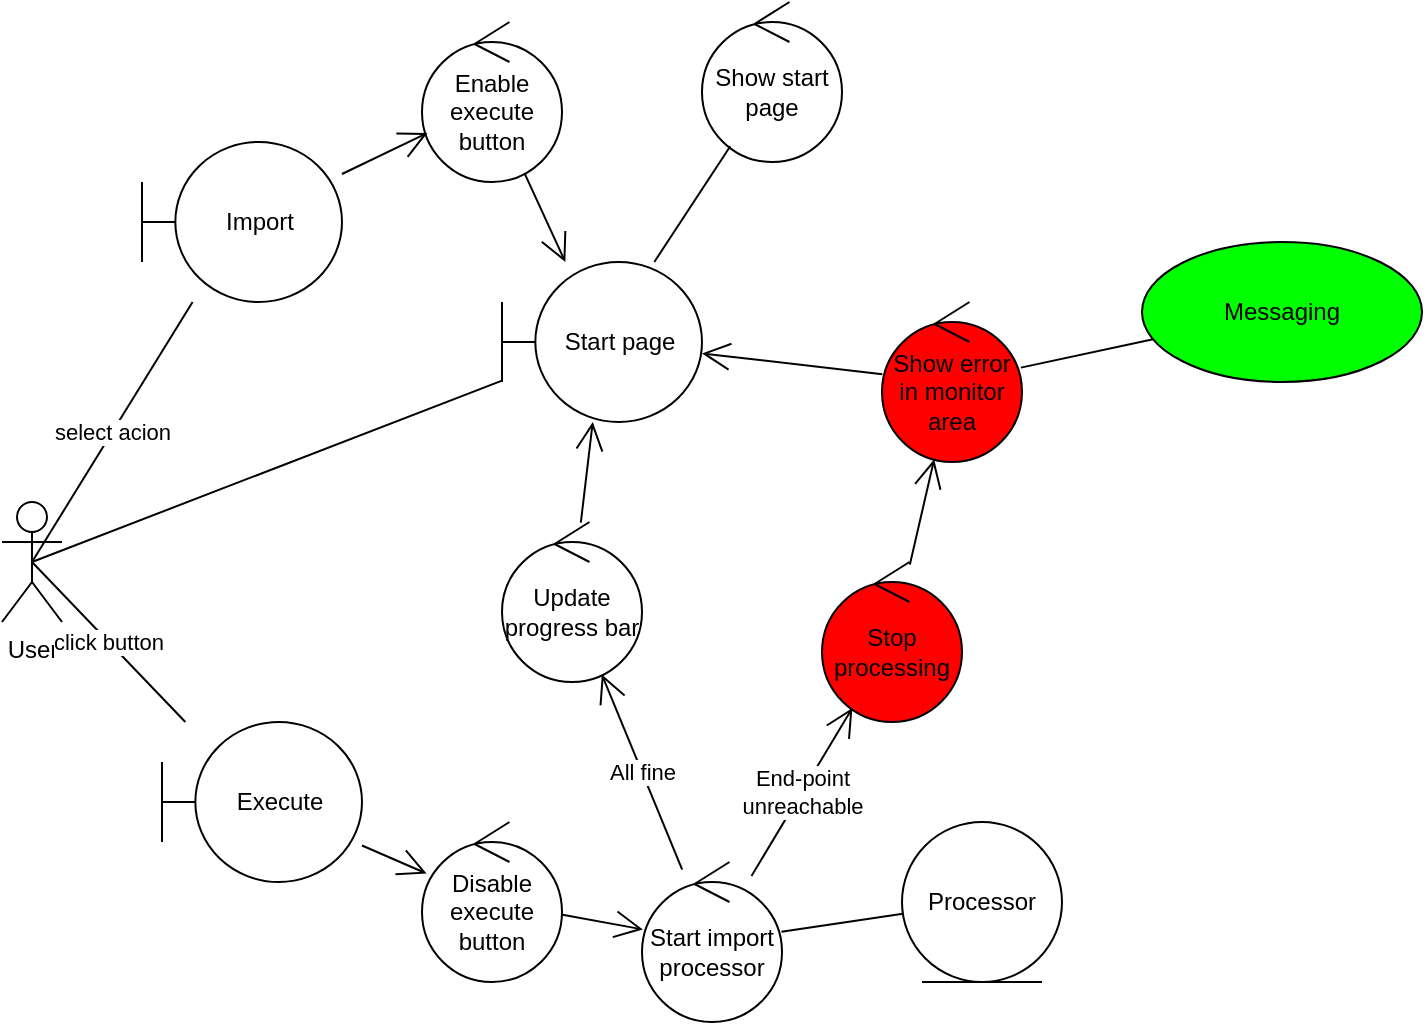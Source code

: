 <mxfile version="12.7.0" type="device"><diagram id="f6AuI1ZKcYd1RtRAIoq1" name="Page-1"><mxGraphModel dx="1422" dy="889" grid="1" gridSize="10" guides="1" tooltips="1" connect="1" arrows="1" fold="1" page="1" pageScale="1" pageWidth="1169" pageHeight="827" math="0" shadow="0"><root><mxCell id="0"/><mxCell id="1" parent="0"/><mxCell id="oBnVGDHnls2d_wAthwE7-144" value="User" style="shape=umlActor;verticalLabelPosition=bottom;labelBackgroundColor=#ffffff;verticalAlign=top;html=1;" vertex="1" parent="1"><mxGeometry x="240" y="560" width="30" height="60" as="geometry"/></mxCell><mxCell id="oBnVGDHnls2d_wAthwE7-145" value="Start page" style="shape=umlBoundary;whiteSpace=wrap;html=1;" vertex="1" parent="1"><mxGeometry x="490" y="440" width="100" height="80" as="geometry"/></mxCell><mxCell id="oBnVGDHnls2d_wAthwE7-146" value="" style="endArrow=none;html=1;exitX=0.5;exitY=0.5;exitDx=0;exitDy=0;exitPerimeter=0;" edge="1" parent="1" source="oBnVGDHnls2d_wAthwE7-144" target="oBnVGDHnls2d_wAthwE7-145"><mxGeometry relative="1" as="geometry"><mxPoint x="325" y="610" as="sourcePoint"/><mxPoint x="410" y="610" as="targetPoint"/></mxGeometry></mxCell><mxCell id="oBnVGDHnls2d_wAthwE7-147" value="Show start page" style="ellipse;shape=umlControl;whiteSpace=wrap;html=1;" vertex="1" parent="1"><mxGeometry x="590" y="310" width="70" height="80" as="geometry"/></mxCell><mxCell id="oBnVGDHnls2d_wAthwE7-148" value="" style="endArrow=none;html=1;" edge="1" parent="1" source="oBnVGDHnls2d_wAthwE7-147" target="oBnVGDHnls2d_wAthwE7-145"><mxGeometry relative="1" as="geometry"><mxPoint x="395" y="539.1" as="sourcePoint"/><mxPoint x="499" y="510.14" as="targetPoint"/></mxGeometry></mxCell><mxCell id="oBnVGDHnls2d_wAthwE7-149" value="Import" style="shape=umlBoundary;whiteSpace=wrap;html=1;labelBackgroundColor=none;fillColor=#FFFFFF;" vertex="1" parent="1"><mxGeometry x="310" y="380" width="100" height="80" as="geometry"/></mxCell><mxCell id="oBnVGDHnls2d_wAthwE7-150" value="select acion" style="endArrow=none;html=1;exitX=0.5;exitY=0.5;exitDx=0;exitDy=0;exitPerimeter=0;" edge="1" parent="1" source="oBnVGDHnls2d_wAthwE7-144" target="oBnVGDHnls2d_wAthwE7-149"><mxGeometry relative="1" as="geometry"><mxPoint x="335" y="590" as="sourcePoint"/><mxPoint x="414" y="565.504" as="targetPoint"/></mxGeometry></mxCell><mxCell id="oBnVGDHnls2d_wAthwE7-151" value="Execute" style="shape=umlBoundary;whiteSpace=wrap;html=1;labelBackgroundColor=none;fillColor=#FFFFFF;" vertex="1" parent="1"><mxGeometry x="320" y="670" width="100" height="80" as="geometry"/></mxCell><mxCell id="oBnVGDHnls2d_wAthwE7-152" value="click button" style="endArrow=none;html=1;exitX=0.5;exitY=0.5;exitDx=0;exitDy=0;exitPerimeter=0;" edge="1" parent="1" source="oBnVGDHnls2d_wAthwE7-144" target="oBnVGDHnls2d_wAthwE7-151"><mxGeometry relative="1" as="geometry"><mxPoint x="335" y="590" as="sourcePoint"/><mxPoint x="480" y="642.051" as="targetPoint"/></mxGeometry></mxCell><mxCell id="oBnVGDHnls2d_wAthwE7-153" value="Start import processor" style="ellipse;shape=umlControl;whiteSpace=wrap;html=1;labelBackgroundColor=none;fillColor=#FFFFFF;" vertex="1" parent="1"><mxGeometry x="560" y="740" width="70" height="80" as="geometry"/></mxCell><mxCell id="oBnVGDHnls2d_wAthwE7-154" value="&lt;div&gt;Processor&lt;/div&gt;" style="ellipse;shape=umlEntity;whiteSpace=wrap;html=1;labelBackgroundColor=none;fillColor=#FFFFFF;" vertex="1" parent="1"><mxGeometry x="690" y="720" width="80" height="80" as="geometry"/></mxCell><mxCell id="oBnVGDHnls2d_wAthwE7-155" value="" style="endArrow=none;html=1;" edge="1" parent="1" source="oBnVGDHnls2d_wAthwE7-153" target="oBnVGDHnls2d_wAthwE7-154"><mxGeometry relative="1" as="geometry"><mxPoint x="514" y="764.184" as="sourcePoint"/><mxPoint x="571.031" y="780.363" as="targetPoint"/></mxGeometry></mxCell><mxCell id="oBnVGDHnls2d_wAthwE7-156" value="Update progress bar" style="ellipse;shape=umlControl;whiteSpace=wrap;html=1;labelBackgroundColor=none;fillColor=#FFFFFF;" vertex="1" parent="1"><mxGeometry x="490" y="570" width="70" height="80" as="geometry"/></mxCell><mxCell id="oBnVGDHnls2d_wAthwE7-157" value="All fine" style="endArrow=open;endFill=1;endSize=12;html=1;" edge="1" parent="1" source="oBnVGDHnls2d_wAthwE7-153" target="oBnVGDHnls2d_wAthwE7-156"><mxGeometry width="160" relative="1" as="geometry"><mxPoint x="630" y="640" as="sourcePoint"/><mxPoint x="790" y="640" as="targetPoint"/></mxGeometry></mxCell><mxCell id="oBnVGDHnls2d_wAthwE7-158" value="" style="endArrow=open;endFill=1;endSize=12;html=1;" edge="1" parent="1" source="oBnVGDHnls2d_wAthwE7-156" target="oBnVGDHnls2d_wAthwE7-145"><mxGeometry width="160" relative="1" as="geometry"><mxPoint x="450" y="930" as="sourcePoint"/><mxPoint x="610" y="930" as="targetPoint"/></mxGeometry></mxCell><mxCell id="oBnVGDHnls2d_wAthwE7-159" value="Stop processing" style="ellipse;shape=umlControl;whiteSpace=wrap;html=1;labelBackgroundColor=none;fillColor=#FF0000;" vertex="1" parent="1"><mxGeometry x="650" y="590" width="70" height="80" as="geometry"/></mxCell><mxCell id="oBnVGDHnls2d_wAthwE7-160" value="&lt;div&gt;End-point&lt;/div&gt;&lt;div&gt;unreachable&lt;br&gt;&lt;/div&gt;" style="endArrow=open;endFill=1;endSize=12;html=1;" edge="1" parent="1" source="oBnVGDHnls2d_wAthwE7-153" target="oBnVGDHnls2d_wAthwE7-159"><mxGeometry width="160" relative="1" as="geometry"><mxPoint x="310" y="840" as="sourcePoint"/><mxPoint x="470" y="840" as="targetPoint"/></mxGeometry></mxCell><mxCell id="oBnVGDHnls2d_wAthwE7-161" value="Show error in monitor area" style="ellipse;shape=umlControl;whiteSpace=wrap;html=1;labelBackgroundColor=none;fillColor=#FF0000;" vertex="1" parent="1"><mxGeometry x="680" y="460" width="70" height="80" as="geometry"/></mxCell><mxCell id="oBnVGDHnls2d_wAthwE7-162" value="" style="endArrow=open;endFill=1;endSize=12;html=1;" edge="1" parent="1" source="oBnVGDHnls2d_wAthwE7-159" target="oBnVGDHnls2d_wAthwE7-161"><mxGeometry width="160" relative="1" as="geometry"><mxPoint x="310" y="840" as="sourcePoint"/><mxPoint x="470" y="840" as="targetPoint"/></mxGeometry></mxCell><mxCell id="oBnVGDHnls2d_wAthwE7-163" value="" style="endArrow=open;endFill=1;endSize=12;html=1;" edge="1" parent="1" source="oBnVGDHnls2d_wAthwE7-161" target="oBnVGDHnls2d_wAthwE7-145"><mxGeometry width="160" relative="1" as="geometry"><mxPoint x="310" y="840" as="sourcePoint"/><mxPoint x="470" y="840" as="targetPoint"/></mxGeometry></mxCell><mxCell id="oBnVGDHnls2d_wAthwE7-164" value="Enable execute button" style="ellipse;shape=umlControl;whiteSpace=wrap;html=1;" vertex="1" parent="1"><mxGeometry x="450" y="320" width="70" height="80" as="geometry"/></mxCell><mxCell id="oBnVGDHnls2d_wAthwE7-165" value="" style="endArrow=open;endFill=1;endSize=12;html=1;" edge="1" parent="1" source="oBnVGDHnls2d_wAthwE7-149" target="oBnVGDHnls2d_wAthwE7-164"><mxGeometry width="160" relative="1" as="geometry"><mxPoint x="270" y="840" as="sourcePoint"/><mxPoint x="430" y="840" as="targetPoint"/></mxGeometry></mxCell><mxCell id="oBnVGDHnls2d_wAthwE7-166" value="" style="endArrow=open;endFill=1;endSize=12;html=1;" edge="1" parent="1" source="oBnVGDHnls2d_wAthwE7-164" target="oBnVGDHnls2d_wAthwE7-145"><mxGeometry width="160" relative="1" as="geometry"><mxPoint x="270" y="840" as="sourcePoint"/><mxPoint x="430" y="840" as="targetPoint"/></mxGeometry></mxCell><mxCell id="oBnVGDHnls2d_wAthwE7-167" value="Disable execute button" style="ellipse;shape=umlControl;whiteSpace=wrap;html=1;" vertex="1" parent="1"><mxGeometry x="450" y="720" width="70" height="80" as="geometry"/></mxCell><mxCell id="oBnVGDHnls2d_wAthwE7-168" value="" style="endArrow=open;endFill=1;endSize=12;html=1;" edge="1" parent="1" source="oBnVGDHnls2d_wAthwE7-151" target="oBnVGDHnls2d_wAthwE7-167"><mxGeometry width="160" relative="1" as="geometry"><mxPoint x="420" y="406.0" as="sourcePoint"/><mxPoint x="462.731" y="385.489" as="targetPoint"/></mxGeometry></mxCell><mxCell id="oBnVGDHnls2d_wAthwE7-169" value="" style="endArrow=open;endFill=1;endSize=12;html=1;" edge="1" parent="1" source="oBnVGDHnls2d_wAthwE7-167" target="oBnVGDHnls2d_wAthwE7-153"><mxGeometry width="160" relative="1" as="geometry"><mxPoint x="430" y="741.739" as="sourcePoint"/><mxPoint x="462.287" y="755.777" as="targetPoint"/></mxGeometry></mxCell><mxCell id="oBnVGDHnls2d_wAthwE7-171" value="" style="endArrow=none;html=1;" edge="1" parent="1" source="oBnVGDHnls2d_wAthwE7-161" target="oBnVGDHnls2d_wAthwE7-172"><mxGeometry relative="1" as="geometry"><mxPoint x="639.713" y="784.884" as="sourcePoint"/><mxPoint x="801.105" y="479.335" as="targetPoint"/></mxGeometry></mxCell><mxCell id="oBnVGDHnls2d_wAthwE7-172" value="&lt;div&gt;Messaging&lt;/div&gt;" style="ellipse;whiteSpace=wrap;html=1;fillColor=#00FF00;" vertex="1" parent="1"><mxGeometry x="810" y="430" width="140" height="70" as="geometry"/></mxCell></root></mxGraphModel></diagram></mxfile>